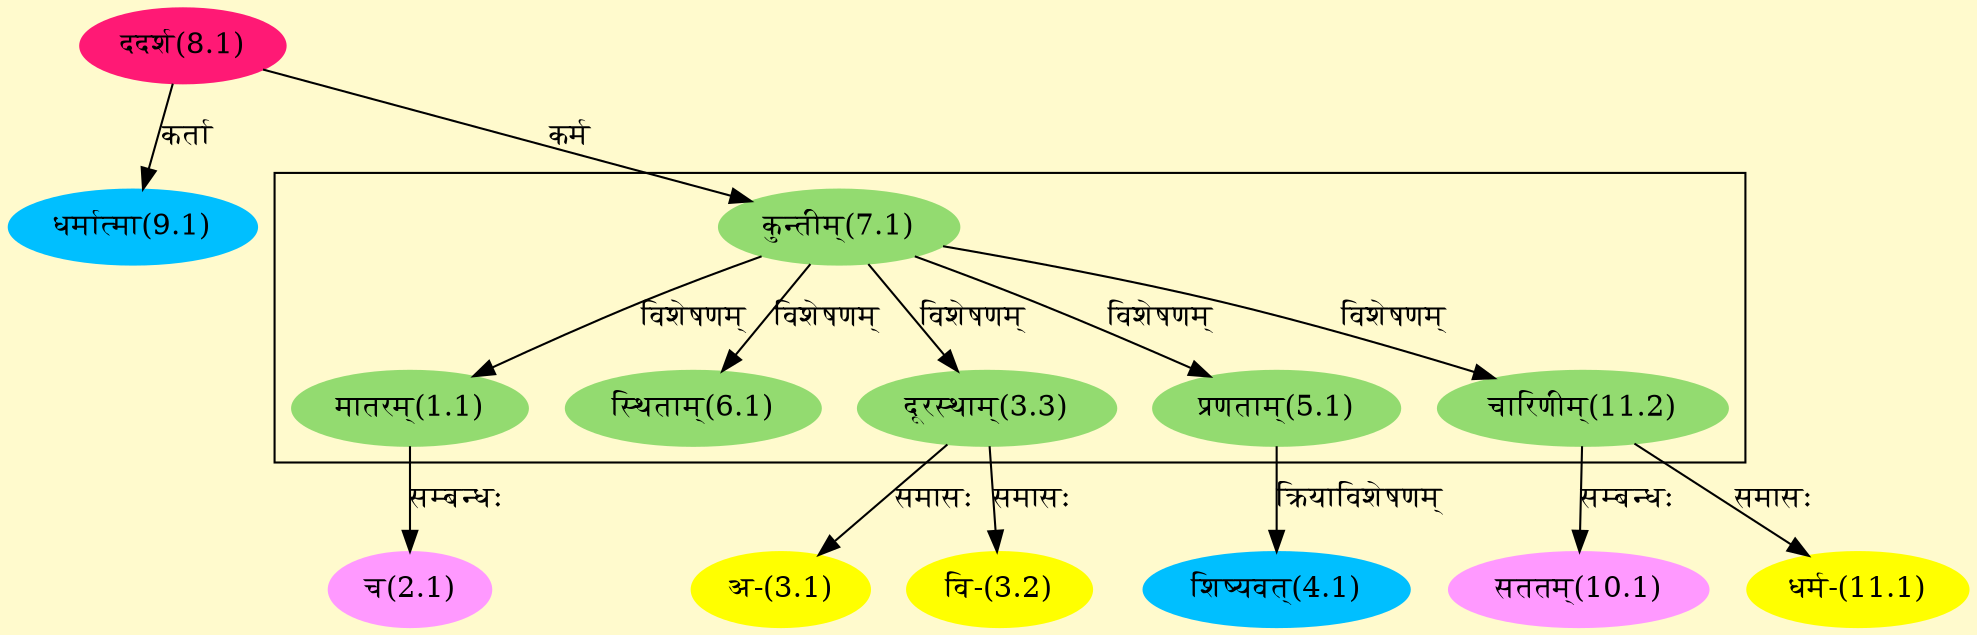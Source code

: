 digraph G{
rankdir=BT;
 compound=true;
 bgcolor="lemonchiffon1";

subgraph cluster_1{
Node1_1 [style=filled, color="#93DB70" label = "मातरम्(1.1)"]
Node7_1 [style=filled, color="#93DB70" label = "कुन्तीम्(7.1)"]
Node3_3 [style=filled, color="#93DB70" label = "दूरस्थाम्(3.3)"]
Node5_1 [style=filled, color="#93DB70" label = "प्रणताम्(5.1)"]
Node6_1 [style=filled, color="#93DB70" label = "स्थिताम्(6.1)"]
Node11_2 [style=filled, color="#93DB70" label = "चारिणीम्(11.2)"]

}
Node2_1 [style=filled, color="#FF99FF" label = "च(2.1)"]
Node1_1 [style=filled, color="#93DB70" label = "मातरम्(1.1)"]
Node3_1 [style=filled, color="#FFFF00" label = "अ-(3.1)"]
Node3_3 [style=filled, color="#93DB70" label = "दूरस्थाम्(3.3)"]
Node3_2 [style=filled, color="#FFFF00" label = "वि-(3.2)"]
Node4_1 [style=filled, color="#00BFFF" label = "शिष्यवत्(4.1)"]
Node5_1 [style=filled, color="#93DB70" label = "प्रणताम्(5.1)"]
Node7_1 [style=filled, color="#93DB70" label = "कुन्तीम्(7.1)"]
Node8_1 [style=filled, color="#FF1975" label = "ददर्श(8.1)"]
Node9_1 [style=filled, color="#00BFFF" label = "धर्मात्मा(9.1)"]
Node [style=filled, color="" label = "()"]
Node10_1 [style=filled, color="#FF99FF" label = "सततम्(10.1)"]
Node11_2 [style=filled, color="#93DB70" label = "चारिणीम्(11.2)"]
Node11_1 [style=filled, color="#FFFF00" label = "धर्म-(11.1)"]
/* Start of Relations section */

Node1_1 -> Node7_1 [  label="विशेषणम्"  dir="back" ]
Node2_1 -> Node1_1 [  label="सम्बन्धः"  dir="back" ]
Node3_1 -> Node3_3 [  label="समासः"  dir="back" ]
Node3_2 -> Node3_3 [  label="समासः"  dir="back" ]
Node3_3 -> Node7_1 [  label="विशेषणम्"  dir="back" ]
Node4_1 -> Node5_1 [  label="क्रियाविशेषणम्"  dir="back" ]
Node5_1 -> Node7_1 [  label="विशेषणम्"  dir="back" ]
Node6_1 -> Node7_1 [  label="विशेषणम्"  dir="back" ]
Node7_1 -> Node8_1 [  label="कर्म"  dir="back" ]
Node9_1 -> Node8_1 [  label="कर्ता"  dir="back" ]
Node10_1 -> Node11_2 [  label="सम्बन्धः"  dir="back" ]
Node11_1 -> Node11_2 [  label="समासः"  dir="back" ]
Node11_2 -> Node7_1 [  label="विशेषणम्"  dir="back" ]
}
